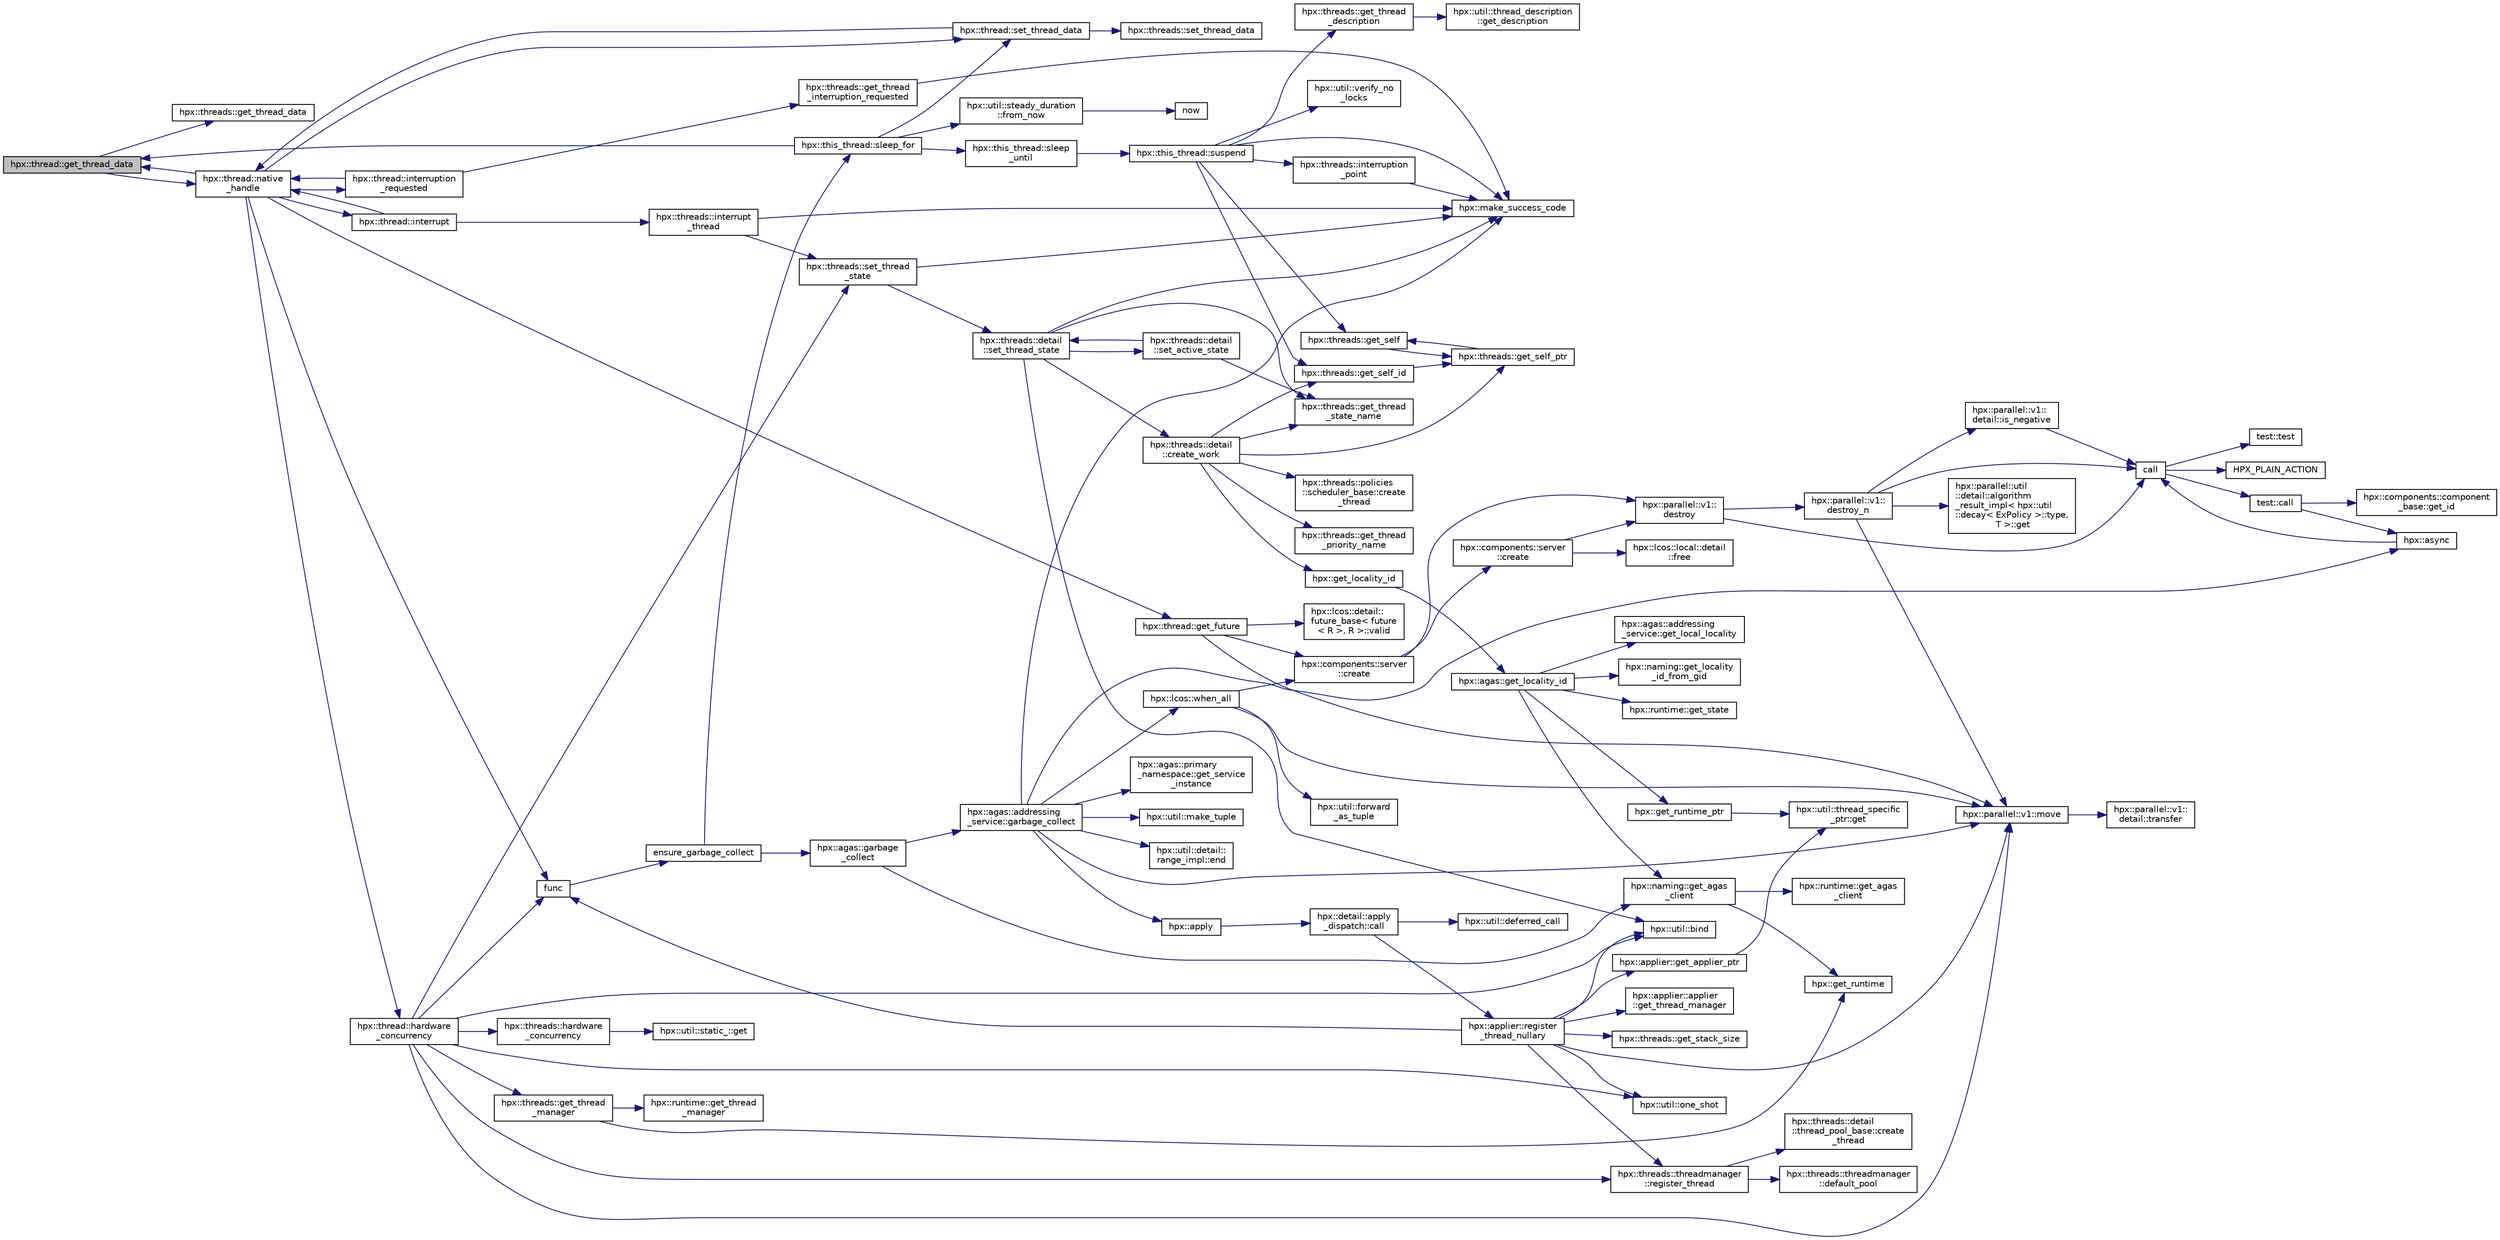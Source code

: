 digraph "hpx::thread::get_thread_data"
{
  edge [fontname="Helvetica",fontsize="10",labelfontname="Helvetica",labelfontsize="10"];
  node [fontname="Helvetica",fontsize="10",shape=record];
  rankdir="LR";
  Node827 [label="hpx::thread::get_thread_data",height=0.2,width=0.4,color="black", fillcolor="grey75", style="filled", fontcolor="black"];
  Node827 -> Node828 [color="midnightblue",fontsize="10",style="solid",fontname="Helvetica"];
  Node828 [label="hpx::threads::get_thread_data",height=0.2,width=0.4,color="black", fillcolor="white", style="filled",URL="$d7/d28/namespacehpx_1_1threads.html#a8737931ff6303807225f735b2b384ae4"];
  Node827 -> Node829 [color="midnightblue",fontsize="10",style="solid",fontname="Helvetica"];
  Node829 [label="hpx::thread::native\l_handle",height=0.2,width=0.4,color="black", fillcolor="white", style="filled",URL="$de/d9b/classhpx_1_1thread.html#acf48190d264ab64c1c4ec99d0b421b5a"];
  Node829 -> Node830 [color="midnightblue",fontsize="10",style="solid",fontname="Helvetica"];
  Node830 [label="hpx::thread::hardware\l_concurrency",height=0.2,width=0.4,color="black", fillcolor="white", style="filled",URL="$de/d9b/classhpx_1_1thread.html#a8e4fff210e02485ba493bc3a2a956c03"];
  Node830 -> Node831 [color="midnightblue",fontsize="10",style="solid",fontname="Helvetica"];
  Node831 [label="hpx::threads::hardware\l_concurrency",height=0.2,width=0.4,color="black", fillcolor="white", style="filled",URL="$d7/d28/namespacehpx_1_1threads.html#aa8752a235478d2ad7b5ac467b63ab527"];
  Node831 -> Node832 [color="midnightblue",fontsize="10",style="solid",fontname="Helvetica"];
  Node832 [label="hpx::util::static_::get",height=0.2,width=0.4,color="black", fillcolor="white", style="filled",URL="$d3/dbb/structhpx_1_1util_1_1static__.html#a2967c633948a3bf17a3b5405ef5a8318"];
  Node830 -> Node833 [color="midnightblue",fontsize="10",style="solid",fontname="Helvetica"];
  Node833 [label="func",height=0.2,width=0.4,color="black", fillcolor="white", style="filled",URL="$d8/dfd/id__type__ref__counting__1032_8cpp.html#ab811b86ea5107ffb3351fcaa29d2c652"];
  Node833 -> Node834 [color="midnightblue",fontsize="10",style="solid",fontname="Helvetica"];
  Node834 [label="ensure_garbage_collect",height=0.2,width=0.4,color="black", fillcolor="white", style="filled",URL="$d8/dfd/id__type__ref__counting__1032_8cpp.html#a5264b94bf7c262ac0e521fb290d476d5"];
  Node834 -> Node835 [color="midnightblue",fontsize="10",style="solid",fontname="Helvetica"];
  Node835 [label="hpx::this_thread::sleep_for",height=0.2,width=0.4,color="black", fillcolor="white", style="filled",URL="$d9/d52/namespacehpx_1_1this__thread.html#afc042a5a5fa52eef2d1d177a343435cf"];
  Node835 -> Node836 [color="midnightblue",fontsize="10",style="solid",fontname="Helvetica"];
  Node836 [label="hpx::this_thread::sleep\l_until",height=0.2,width=0.4,color="black", fillcolor="white", style="filled",URL="$d9/d52/namespacehpx_1_1this__thread.html#ae12a853980115b23ff0ab8ca06622658"];
  Node836 -> Node837 [color="midnightblue",fontsize="10",style="solid",fontname="Helvetica"];
  Node837 [label="hpx::this_thread::suspend",height=0.2,width=0.4,color="black", fillcolor="white", style="filled",URL="$d9/d52/namespacehpx_1_1this__thread.html#aca220026fb3014c0881d129fe31c0073"];
  Node837 -> Node838 [color="midnightblue",fontsize="10",style="solid",fontname="Helvetica"];
  Node838 [label="hpx::threads::get_self",height=0.2,width=0.4,color="black", fillcolor="white", style="filled",URL="$d7/d28/namespacehpx_1_1threads.html#a07daf4d6d29233f20d66d41ab7b5b8e8"];
  Node838 -> Node839 [color="midnightblue",fontsize="10",style="solid",fontname="Helvetica"];
  Node839 [label="hpx::threads::get_self_ptr",height=0.2,width=0.4,color="black", fillcolor="white", style="filled",URL="$d7/d28/namespacehpx_1_1threads.html#a22877ae347ad884cde3a51397dad6c53"];
  Node839 -> Node838 [color="midnightblue",fontsize="10",style="solid",fontname="Helvetica"];
  Node837 -> Node840 [color="midnightblue",fontsize="10",style="solid",fontname="Helvetica"];
  Node840 [label="hpx::threads::get_self_id",height=0.2,width=0.4,color="black", fillcolor="white", style="filled",URL="$d7/d28/namespacehpx_1_1threads.html#afafe0f900b9fac3d4ed3c747625c1cfe"];
  Node840 -> Node839 [color="midnightblue",fontsize="10",style="solid",fontname="Helvetica"];
  Node837 -> Node841 [color="midnightblue",fontsize="10",style="solid",fontname="Helvetica"];
  Node841 [label="hpx::threads::interruption\l_point",height=0.2,width=0.4,color="black", fillcolor="white", style="filled",URL="$d7/d28/namespacehpx_1_1threads.html#ada6ec56a12b050707311d8c628089059"];
  Node841 -> Node842 [color="midnightblue",fontsize="10",style="solid",fontname="Helvetica"];
  Node842 [label="hpx::make_success_code",height=0.2,width=0.4,color="black", fillcolor="white", style="filled",URL="$d8/d83/namespacehpx.html#a0e8512a8f49e2a6c8185061181419d8f",tooltip="Returns error_code(hpx::success, \"success\", mode). "];
  Node837 -> Node843 [color="midnightblue",fontsize="10",style="solid",fontname="Helvetica"];
  Node843 [label="hpx::util::verify_no\l_locks",height=0.2,width=0.4,color="black", fillcolor="white", style="filled",URL="$df/dad/namespacehpx_1_1util.html#ae0e1837ee6f09b79b26c2e788d2e9fc9"];
  Node837 -> Node844 [color="midnightblue",fontsize="10",style="solid",fontname="Helvetica"];
  Node844 [label="hpx::threads::get_thread\l_description",height=0.2,width=0.4,color="black", fillcolor="white", style="filled",URL="$d7/d28/namespacehpx_1_1threads.html#a42fc18a7a680f4e8bc633a4b4c956701"];
  Node844 -> Node845 [color="midnightblue",fontsize="10",style="solid",fontname="Helvetica"];
  Node845 [label="hpx::util::thread_description\l::get_description",height=0.2,width=0.4,color="black", fillcolor="white", style="filled",URL="$df/d9e/structhpx_1_1util_1_1thread__description.html#a8c834e14eca6eb228188022577f9f952"];
  Node837 -> Node842 [color="midnightblue",fontsize="10",style="solid",fontname="Helvetica"];
  Node835 -> Node846 [color="midnightblue",fontsize="10",style="solid",fontname="Helvetica"];
  Node846 [label="hpx::util::steady_duration\l::from_now",height=0.2,width=0.4,color="black", fillcolor="white", style="filled",URL="$d9/d4f/classhpx_1_1util_1_1steady__duration.html#a0132206d767cd0f7395507b40111a153"];
  Node846 -> Node847 [color="midnightblue",fontsize="10",style="solid",fontname="Helvetica"];
  Node847 [label="now",height=0.2,width=0.4,color="black", fillcolor="white", style="filled",URL="$de/db3/1d__stencil__1__omp_8cpp.html#a89e9667753dccfac455bd37a7a3a7b16"];
  Node835 -> Node827 [color="midnightblue",fontsize="10",style="solid",fontname="Helvetica"];
  Node835 -> Node848 [color="midnightblue",fontsize="10",style="solid",fontname="Helvetica"];
  Node848 [label="hpx::thread::set_thread_data",height=0.2,width=0.4,color="black", fillcolor="white", style="filled",URL="$de/d9b/classhpx_1_1thread.html#a7317a3cf5251f3b33c990449570d4cea"];
  Node848 -> Node849 [color="midnightblue",fontsize="10",style="solid",fontname="Helvetica"];
  Node849 [label="hpx::threads::set_thread_data",height=0.2,width=0.4,color="black", fillcolor="white", style="filled",URL="$d7/d28/namespacehpx_1_1threads.html#a00a625acc149fce3ae38e4340454acf7"];
  Node848 -> Node829 [color="midnightblue",fontsize="10",style="solid",fontname="Helvetica"];
  Node834 -> Node850 [color="midnightblue",fontsize="10",style="solid",fontname="Helvetica"];
  Node850 [label="hpx::agas::garbage\l_collect",height=0.2,width=0.4,color="black", fillcolor="white", style="filled",URL="$dc/d54/namespacehpx_1_1agas.html#a951337adc4f9bd6df00a50737468e911"];
  Node850 -> Node851 [color="midnightblue",fontsize="10",style="solid",fontname="Helvetica"];
  Node851 [label="hpx::naming::get_agas\l_client",height=0.2,width=0.4,color="black", fillcolor="white", style="filled",URL="$d4/dc9/namespacehpx_1_1naming.html#a0408fffd5d34b620712a801b0ae3b032"];
  Node851 -> Node852 [color="midnightblue",fontsize="10",style="solid",fontname="Helvetica"];
  Node852 [label="hpx::get_runtime",height=0.2,width=0.4,color="black", fillcolor="white", style="filled",URL="$d8/d83/namespacehpx.html#aef902cc6c7dd3b9fbadf34d1e850a070"];
  Node851 -> Node853 [color="midnightblue",fontsize="10",style="solid",fontname="Helvetica"];
  Node853 [label="hpx::runtime::get_agas\l_client",height=0.2,width=0.4,color="black", fillcolor="white", style="filled",URL="$d0/d7b/classhpx_1_1runtime.html#aeb5dddd30d6b9861669af8ad44d1a96a"];
  Node850 -> Node854 [color="midnightblue",fontsize="10",style="solid",fontname="Helvetica"];
  Node854 [label="hpx::agas::addressing\l_service::garbage_collect",height=0.2,width=0.4,color="black", fillcolor="white", style="filled",URL="$db/d58/structhpx_1_1agas_1_1addressing__service.html#a87dcae0eacf6e62d5103ebf516d86f63"];
  Node854 -> Node842 [color="midnightblue",fontsize="10",style="solid",fontname="Helvetica"];
  Node854 -> Node855 [color="midnightblue",fontsize="10",style="solid",fontname="Helvetica"];
  Node855 [label="hpx::agas::primary\l_namespace::get_service\l_instance",height=0.2,width=0.4,color="black", fillcolor="white", style="filled",URL="$d1/d43/structhpx_1_1agas_1_1primary__namespace.html#a7630ff0f30ff8c23b13b4672c5350e2e"];
  Node854 -> Node856 [color="midnightblue",fontsize="10",style="solid",fontname="Helvetica"];
  Node856 [label="hpx::util::make_tuple",height=0.2,width=0.4,color="black", fillcolor="white", style="filled",URL="$df/dad/namespacehpx_1_1util.html#a06fa74211a987d208e013f400a9f5328"];
  Node854 -> Node857 [color="midnightblue",fontsize="10",style="solid",fontname="Helvetica"];
  Node857 [label="hpx::util::detail::\lrange_impl::end",height=0.2,width=0.4,color="black", fillcolor="white", style="filled",URL="$d4/d4a/namespacehpx_1_1util_1_1detail_1_1range__impl.html#afb2ea48b0902f52ee4d8b764807b4316"];
  Node854 -> Node858 [color="midnightblue",fontsize="10",style="solid",fontname="Helvetica"];
  Node858 [label="hpx::apply",height=0.2,width=0.4,color="black", fillcolor="white", style="filled",URL="$d8/d83/namespacehpx.html#aa87762f0db0731d385f3fdfdb25d59fc"];
  Node858 -> Node859 [color="midnightblue",fontsize="10",style="solid",fontname="Helvetica"];
  Node859 [label="hpx::detail::apply\l_dispatch::call",height=0.2,width=0.4,color="black", fillcolor="white", style="filled",URL="$db/de8/structhpx_1_1detail_1_1apply__dispatch.html#a0755fab16d281e74bcff0f8045be9459"];
  Node859 -> Node860 [color="midnightblue",fontsize="10",style="solid",fontname="Helvetica"];
  Node860 [label="hpx::applier::register\l_thread_nullary",height=0.2,width=0.4,color="black", fillcolor="white", style="filled",URL="$d8/dcb/namespacehpx_1_1applier.html#a401cd1145927e58d74d1eb52aaccd936"];
  Node860 -> Node861 [color="midnightblue",fontsize="10",style="solid",fontname="Helvetica"];
  Node861 [label="hpx::applier::get_applier_ptr",height=0.2,width=0.4,color="black", fillcolor="white", style="filled",URL="$d8/dcb/namespacehpx_1_1applier.html#a617483cf2b77ad3a0aa428ade7b35299"];
  Node861 -> Node862 [color="midnightblue",fontsize="10",style="solid",fontname="Helvetica"];
  Node862 [label="hpx::util::thread_specific\l_ptr::get",height=0.2,width=0.4,color="black", fillcolor="white", style="filled",URL="$d4/d4c/structhpx_1_1util_1_1thread__specific__ptr.html#a3b27d8520710478aa41d1f74206bdba9"];
  Node860 -> Node833 [color="midnightblue",fontsize="10",style="solid",fontname="Helvetica"];
  Node860 -> Node863 [color="midnightblue",fontsize="10",style="solid",fontname="Helvetica"];
  Node863 [label="hpx::util::bind",height=0.2,width=0.4,color="black", fillcolor="white", style="filled",URL="$df/dad/namespacehpx_1_1util.html#ad844caedf82a0173d6909d910c3e48c6"];
  Node860 -> Node864 [color="midnightblue",fontsize="10",style="solid",fontname="Helvetica"];
  Node864 [label="hpx::util::one_shot",height=0.2,width=0.4,color="black", fillcolor="white", style="filled",URL="$df/dad/namespacehpx_1_1util.html#a273e61be42a72415291e0ec0a4f28c7a"];
  Node860 -> Node865 [color="midnightblue",fontsize="10",style="solid",fontname="Helvetica"];
  Node865 [label="hpx::parallel::v1::move",height=0.2,width=0.4,color="black", fillcolor="white", style="filled",URL="$db/db9/namespacehpx_1_1parallel_1_1v1.html#aa7c4ede081ce786c9d1eb1adff495cfc"];
  Node865 -> Node866 [color="midnightblue",fontsize="10",style="solid",fontname="Helvetica"];
  Node866 [label="hpx::parallel::v1::\ldetail::transfer",height=0.2,width=0.4,color="black", fillcolor="white", style="filled",URL="$d2/ddd/namespacehpx_1_1parallel_1_1v1_1_1detail.html#ab1b56a05e1885ca7cc7ffa1804dd2f3c"];
  Node860 -> Node867 [color="midnightblue",fontsize="10",style="solid",fontname="Helvetica"];
  Node867 [label="hpx::threads::get_stack_size",height=0.2,width=0.4,color="black", fillcolor="white", style="filled",URL="$d7/d28/namespacehpx_1_1threads.html#af597241b3c2785150be206737ca04aa6",tooltip="The get_stack_size function is part of the thread related API. It. "];
  Node860 -> Node868 [color="midnightblue",fontsize="10",style="solid",fontname="Helvetica"];
  Node868 [label="hpx::applier::applier\l::get_thread_manager",height=0.2,width=0.4,color="black", fillcolor="white", style="filled",URL="$da/dcb/classhpx_1_1applier_1_1applier.html#acc36d583973701e573be39da97bba866",tooltip="Access the thread-manager instance associated with this applier. "];
  Node860 -> Node869 [color="midnightblue",fontsize="10",style="solid",fontname="Helvetica"];
  Node869 [label="hpx::threads::threadmanager\l::register_thread",height=0.2,width=0.4,color="black", fillcolor="white", style="filled",URL="$d5/daa/classhpx_1_1threads_1_1threadmanager.html#a7f79c7578e08a60ca45eb276ce8133d8"];
  Node869 -> Node870 [color="midnightblue",fontsize="10",style="solid",fontname="Helvetica"];
  Node870 [label="hpx::threads::threadmanager\l::default_pool",height=0.2,width=0.4,color="black", fillcolor="white", style="filled",URL="$d5/daa/classhpx_1_1threads_1_1threadmanager.html#a851f067d03b5dd1c5e6a9a6a841e05df"];
  Node869 -> Node871 [color="midnightblue",fontsize="10",style="solid",fontname="Helvetica"];
  Node871 [label="hpx::threads::detail\l::thread_pool_base::create\l_thread",height=0.2,width=0.4,color="black", fillcolor="white", style="filled",URL="$de/dae/classhpx_1_1threads_1_1detail_1_1thread__pool__base.html#ad35d3779eef6f4528e62a26d71b34b34"];
  Node859 -> Node872 [color="midnightblue",fontsize="10",style="solid",fontname="Helvetica"];
  Node872 [label="hpx::util::deferred_call",height=0.2,width=0.4,color="black", fillcolor="white", style="filled",URL="$df/dad/namespacehpx_1_1util.html#acdded623c658a7a3436f7e76bc9d881c"];
  Node854 -> Node865 [color="midnightblue",fontsize="10",style="solid",fontname="Helvetica"];
  Node854 -> Node873 [color="midnightblue",fontsize="10",style="solid",fontname="Helvetica"];
  Node873 [label="hpx::async",height=0.2,width=0.4,color="black", fillcolor="white", style="filled",URL="$d8/d83/namespacehpx.html#acb7d8e37b73b823956ce144f9a57eaa4"];
  Node873 -> Node874 [color="midnightblue",fontsize="10",style="solid",fontname="Helvetica"];
  Node874 [label="call",height=0.2,width=0.4,color="black", fillcolor="white", style="filled",URL="$d2/d67/promise__1620_8cpp.html#a58357f0b82bc761e1d0b9091ed563a70"];
  Node874 -> Node875 [color="midnightblue",fontsize="10",style="solid",fontname="Helvetica"];
  Node875 [label="test::test",height=0.2,width=0.4,color="black", fillcolor="white", style="filled",URL="$d8/d89/structtest.html#ab42d5ece712d716b04cb3f686f297a26"];
  Node874 -> Node876 [color="midnightblue",fontsize="10",style="solid",fontname="Helvetica"];
  Node876 [label="HPX_PLAIN_ACTION",height=0.2,width=0.4,color="black", fillcolor="white", style="filled",URL="$d2/d67/promise__1620_8cpp.html#ab96aab827a4b1fcaf66cfe0ba83fef23"];
  Node874 -> Node877 [color="midnightblue",fontsize="10",style="solid",fontname="Helvetica"];
  Node877 [label="test::call",height=0.2,width=0.4,color="black", fillcolor="white", style="filled",URL="$d8/d89/structtest.html#aeb29e7ed6518b9426ccf1344c52620ae"];
  Node877 -> Node873 [color="midnightblue",fontsize="10",style="solid",fontname="Helvetica"];
  Node877 -> Node878 [color="midnightblue",fontsize="10",style="solid",fontname="Helvetica"];
  Node878 [label="hpx::components::component\l_base::get_id",height=0.2,width=0.4,color="black", fillcolor="white", style="filled",URL="$d2/de6/classhpx_1_1components_1_1component__base.html#a4c8fd93514039bdf01c48d66d82b19cd"];
  Node854 -> Node879 [color="midnightblue",fontsize="10",style="solid",fontname="Helvetica"];
  Node879 [label="hpx::lcos::when_all",height=0.2,width=0.4,color="black", fillcolor="white", style="filled",URL="$d2/dc9/namespacehpx_1_1lcos.html#a1a6fb024d8690923fb185d5aee204d54"];
  Node879 -> Node880 [color="midnightblue",fontsize="10",style="solid",fontname="Helvetica"];
  Node880 [label="hpx::util::forward\l_as_tuple",height=0.2,width=0.4,color="black", fillcolor="white", style="filled",URL="$df/dad/namespacehpx_1_1util.html#ab7c31e3f24c3302a4f67b6735a6fa597"];
  Node879 -> Node865 [color="midnightblue",fontsize="10",style="solid",fontname="Helvetica"];
  Node879 -> Node881 [color="midnightblue",fontsize="10",style="solid",fontname="Helvetica"];
  Node881 [label="hpx::components::server\l::create",height=0.2,width=0.4,color="black", fillcolor="white", style="filled",URL="$d2/da2/namespacehpx_1_1components_1_1server.html#ac776c89f3d68ceb910e8cee9fa937ab4",tooltip="Create arrays of components using their default constructor. "];
  Node881 -> Node882 [color="midnightblue",fontsize="10",style="solid",fontname="Helvetica"];
  Node882 [label="hpx::components::server\l::create",height=0.2,width=0.4,color="black", fillcolor="white", style="filled",URL="$d2/da2/namespacehpx_1_1components_1_1server.html#a77d26de181c97b444565e230577981bd"];
  Node882 -> Node883 [color="midnightblue",fontsize="10",style="solid",fontname="Helvetica"];
  Node883 [label="hpx::lcos::local::detail\l::free",height=0.2,width=0.4,color="black", fillcolor="white", style="filled",URL="$d4/dcb/namespacehpx_1_1lcos_1_1local_1_1detail.html#a55a940f019734e9bb045dc123cd80e48"];
  Node882 -> Node884 [color="midnightblue",fontsize="10",style="solid",fontname="Helvetica"];
  Node884 [label="hpx::parallel::v1::\ldestroy",height=0.2,width=0.4,color="black", fillcolor="white", style="filled",URL="$db/db9/namespacehpx_1_1parallel_1_1v1.html#acf303558375048e8a7cc9a2c2e09477f"];
  Node884 -> Node874 [color="midnightblue",fontsize="10",style="solid",fontname="Helvetica"];
  Node884 -> Node885 [color="midnightblue",fontsize="10",style="solid",fontname="Helvetica"];
  Node885 [label="hpx::parallel::v1::\ldestroy_n",height=0.2,width=0.4,color="black", fillcolor="white", style="filled",URL="$db/db9/namespacehpx_1_1parallel_1_1v1.html#a71d0691132a300690163f5636bcd5bd3"];
  Node885 -> Node886 [color="midnightblue",fontsize="10",style="solid",fontname="Helvetica"];
  Node886 [label="hpx::parallel::v1::\ldetail::is_negative",height=0.2,width=0.4,color="black", fillcolor="white", style="filled",URL="$d2/ddd/namespacehpx_1_1parallel_1_1v1_1_1detail.html#adf2e40fc4b20ad0fd442ee3118a4d527"];
  Node886 -> Node874 [color="midnightblue",fontsize="10",style="solid",fontname="Helvetica"];
  Node885 -> Node887 [color="midnightblue",fontsize="10",style="solid",fontname="Helvetica"];
  Node887 [label="hpx::parallel::util\l::detail::algorithm\l_result_impl\< hpx::util\l::decay\< ExPolicy \>::type,\l T \>::get",height=0.2,width=0.4,color="black", fillcolor="white", style="filled",URL="$d2/d42/structhpx_1_1parallel_1_1util_1_1detail_1_1algorithm__result__impl.html#ab5b051e8ec74eff5e0e62fd63f5d377e"];
  Node885 -> Node865 [color="midnightblue",fontsize="10",style="solid",fontname="Helvetica"];
  Node885 -> Node874 [color="midnightblue",fontsize="10",style="solid",fontname="Helvetica"];
  Node881 -> Node884 [color="midnightblue",fontsize="10",style="solid",fontname="Helvetica"];
  Node830 -> Node863 [color="midnightblue",fontsize="10",style="solid",fontname="Helvetica"];
  Node830 -> Node864 [color="midnightblue",fontsize="10",style="solid",fontname="Helvetica"];
  Node830 -> Node865 [color="midnightblue",fontsize="10",style="solid",fontname="Helvetica"];
  Node830 -> Node888 [color="midnightblue",fontsize="10",style="solid",fontname="Helvetica"];
  Node888 [label="hpx::threads::get_thread\l_manager",height=0.2,width=0.4,color="black", fillcolor="white", style="filled",URL="$d7/d28/namespacehpx_1_1threads.html#a076973c3a53beadde7d967e22c4f6cce"];
  Node888 -> Node852 [color="midnightblue",fontsize="10",style="solid",fontname="Helvetica"];
  Node888 -> Node889 [color="midnightblue",fontsize="10",style="solid",fontname="Helvetica"];
  Node889 [label="hpx::runtime::get_thread\l_manager",height=0.2,width=0.4,color="black", fillcolor="white", style="filled",URL="$d0/d7b/classhpx_1_1runtime.html#a865b12d57fcd44a8d3dda3e35414f563"];
  Node830 -> Node869 [color="midnightblue",fontsize="10",style="solid",fontname="Helvetica"];
  Node830 -> Node890 [color="midnightblue",fontsize="10",style="solid",fontname="Helvetica"];
  Node890 [label="hpx::threads::set_thread\l_state",height=0.2,width=0.4,color="black", fillcolor="white", style="filled",URL="$d7/d28/namespacehpx_1_1threads.html#ac0690ad16ad778bcc79dcd727cc33025",tooltip="Set the thread state of the thread referenced by the thread_id id. "];
  Node890 -> Node842 [color="midnightblue",fontsize="10",style="solid",fontname="Helvetica"];
  Node890 -> Node891 [color="midnightblue",fontsize="10",style="solid",fontname="Helvetica"];
  Node891 [label="hpx::threads::detail\l::set_thread_state",height=0.2,width=0.4,color="black", fillcolor="white", style="filled",URL="$d2/dd1/namespacehpx_1_1threads_1_1detail.html#af85ddc854c4a149bf1738eb1b111b9ab"];
  Node891 -> Node892 [color="midnightblue",fontsize="10",style="solid",fontname="Helvetica"];
  Node892 [label="hpx::threads::get_thread\l_state_name",height=0.2,width=0.4,color="black", fillcolor="white", style="filled",URL="$d7/d28/namespacehpx_1_1threads.html#a26f91ea8d2195f165c033241c5cd11db"];
  Node891 -> Node842 [color="midnightblue",fontsize="10",style="solid",fontname="Helvetica"];
  Node891 -> Node863 [color="midnightblue",fontsize="10",style="solid",fontname="Helvetica"];
  Node891 -> Node893 [color="midnightblue",fontsize="10",style="solid",fontname="Helvetica"];
  Node893 [label="hpx::threads::detail\l::set_active_state",height=0.2,width=0.4,color="black", fillcolor="white", style="filled",URL="$d2/dd1/namespacehpx_1_1threads_1_1detail.html#a45884a5bf04ad66a4f259231a3947e76"];
  Node893 -> Node892 [color="midnightblue",fontsize="10",style="solid",fontname="Helvetica"];
  Node893 -> Node891 [color="midnightblue",fontsize="10",style="solid",fontname="Helvetica"];
  Node891 -> Node894 [color="midnightblue",fontsize="10",style="solid",fontname="Helvetica"];
  Node894 [label="hpx::threads::detail\l::create_work",height=0.2,width=0.4,color="black", fillcolor="white", style="filled",URL="$d2/dd1/namespacehpx_1_1threads_1_1detail.html#ae22384a3c1b1a1940032fad068fb54b1"];
  Node894 -> Node892 [color="midnightblue",fontsize="10",style="solid",fontname="Helvetica"];
  Node894 -> Node895 [color="midnightblue",fontsize="10",style="solid",fontname="Helvetica"];
  Node895 [label="hpx::threads::get_thread\l_priority_name",height=0.2,width=0.4,color="black", fillcolor="white", style="filled",URL="$d7/d28/namespacehpx_1_1threads.html#a9c6b2fec0c1cf5b06ff83ce756ca6d42"];
  Node894 -> Node839 [color="midnightblue",fontsize="10",style="solid",fontname="Helvetica"];
  Node894 -> Node840 [color="midnightblue",fontsize="10",style="solid",fontname="Helvetica"];
  Node894 -> Node896 [color="midnightblue",fontsize="10",style="solid",fontname="Helvetica"];
  Node896 [label="hpx::get_locality_id",height=0.2,width=0.4,color="black", fillcolor="white", style="filled",URL="$d8/d83/namespacehpx.html#a158d7c54a657bb364c1704033010697b",tooltip="Return the number of the locality this function is being called from. "];
  Node896 -> Node897 [color="midnightblue",fontsize="10",style="solid",fontname="Helvetica"];
  Node897 [label="hpx::agas::get_locality_id",height=0.2,width=0.4,color="black", fillcolor="white", style="filled",URL="$dc/d54/namespacehpx_1_1agas.html#a491cc2ddecdf0f1a9129900caa6a4d3e"];
  Node897 -> Node898 [color="midnightblue",fontsize="10",style="solid",fontname="Helvetica"];
  Node898 [label="hpx::get_runtime_ptr",height=0.2,width=0.4,color="black", fillcolor="white", style="filled",URL="$d8/d83/namespacehpx.html#af29daf2bb3e01b4d6495a1742b6cce64"];
  Node898 -> Node862 [color="midnightblue",fontsize="10",style="solid",fontname="Helvetica"];
  Node897 -> Node899 [color="midnightblue",fontsize="10",style="solid",fontname="Helvetica"];
  Node899 [label="hpx::runtime::get_state",height=0.2,width=0.4,color="black", fillcolor="white", style="filled",URL="$d0/d7b/classhpx_1_1runtime.html#ab405f80e060dac95d624520f38b0524c"];
  Node897 -> Node851 [color="midnightblue",fontsize="10",style="solid",fontname="Helvetica"];
  Node897 -> Node900 [color="midnightblue",fontsize="10",style="solid",fontname="Helvetica"];
  Node900 [label="hpx::agas::addressing\l_service::get_local_locality",height=0.2,width=0.4,color="black", fillcolor="white", style="filled",URL="$db/d58/structhpx_1_1agas_1_1addressing__service.html#ab52c19a37c2a7a006c6c15f90ad0539c"];
  Node897 -> Node901 [color="midnightblue",fontsize="10",style="solid",fontname="Helvetica"];
  Node901 [label="hpx::naming::get_locality\l_id_from_gid",height=0.2,width=0.4,color="black", fillcolor="white", style="filled",URL="$d4/dc9/namespacehpx_1_1naming.html#a7fd43037784560bd04fda9b49e33529f"];
  Node894 -> Node902 [color="midnightblue",fontsize="10",style="solid",fontname="Helvetica"];
  Node902 [label="hpx::threads::policies\l::scheduler_base::create\l_thread",height=0.2,width=0.4,color="black", fillcolor="white", style="filled",URL="$dd/d7e/structhpx_1_1threads_1_1policies_1_1scheduler__base.html#ad3b05cd7f363cc8e8410ce368c3794e0"];
  Node829 -> Node903 [color="midnightblue",fontsize="10",style="solid",fontname="Helvetica"];
  Node903 [label="hpx::thread::interrupt",height=0.2,width=0.4,color="black", fillcolor="white", style="filled",URL="$de/d9b/classhpx_1_1thread.html#ac34d0d033aa743c476a79dbc2e1a8a39"];
  Node903 -> Node904 [color="midnightblue",fontsize="10",style="solid",fontname="Helvetica"];
  Node904 [label="hpx::threads::interrupt\l_thread",height=0.2,width=0.4,color="black", fillcolor="white", style="filled",URL="$d7/d28/namespacehpx_1_1threads.html#a6bdda1a2aab61b9b13d274b5155d7e73"];
  Node904 -> Node842 [color="midnightblue",fontsize="10",style="solid",fontname="Helvetica"];
  Node904 -> Node890 [color="midnightblue",fontsize="10",style="solid",fontname="Helvetica"];
  Node903 -> Node829 [color="midnightblue",fontsize="10",style="solid",fontname="Helvetica"];
  Node829 -> Node905 [color="midnightblue",fontsize="10",style="solid",fontname="Helvetica"];
  Node905 [label="hpx::thread::interruption\l_requested",height=0.2,width=0.4,color="black", fillcolor="white", style="filled",URL="$de/d9b/classhpx_1_1thread.html#a33276bb4c20bbb0b1978944e18ef71b8"];
  Node905 -> Node906 [color="midnightblue",fontsize="10",style="solid",fontname="Helvetica"];
  Node906 [label="hpx::threads::get_thread\l_interruption_requested",height=0.2,width=0.4,color="black", fillcolor="white", style="filled",URL="$d7/d28/namespacehpx_1_1threads.html#ae64a7fdb8b5c8bac7be0c8282672a03b"];
  Node906 -> Node842 [color="midnightblue",fontsize="10",style="solid",fontname="Helvetica"];
  Node905 -> Node829 [color="midnightblue",fontsize="10",style="solid",fontname="Helvetica"];
  Node829 -> Node907 [color="midnightblue",fontsize="10",style="solid",fontname="Helvetica"];
  Node907 [label="hpx::thread::get_future",height=0.2,width=0.4,color="black", fillcolor="white", style="filled",URL="$de/d9b/classhpx_1_1thread.html#a87fdb0d8da826366fc190ed224900a64"];
  Node907 -> Node908 [color="midnightblue",fontsize="10",style="solid",fontname="Helvetica"];
  Node908 [label="hpx::lcos::detail::\lfuture_base\< future\l\< R \>, R \>::valid",height=0.2,width=0.4,color="black", fillcolor="white", style="filled",URL="$d5/dd7/classhpx_1_1lcos_1_1detail_1_1future__base.html#aaf7beb7374815614363033bd96573e75"];
  Node907 -> Node881 [color="midnightblue",fontsize="10",style="solid",fontname="Helvetica"];
  Node907 -> Node865 [color="midnightblue",fontsize="10",style="solid",fontname="Helvetica"];
  Node829 -> Node827 [color="midnightblue",fontsize="10",style="solid",fontname="Helvetica"];
  Node829 -> Node848 [color="midnightblue",fontsize="10",style="solid",fontname="Helvetica"];
  Node829 -> Node833 [color="midnightblue",fontsize="10",style="solid",fontname="Helvetica"];
}
